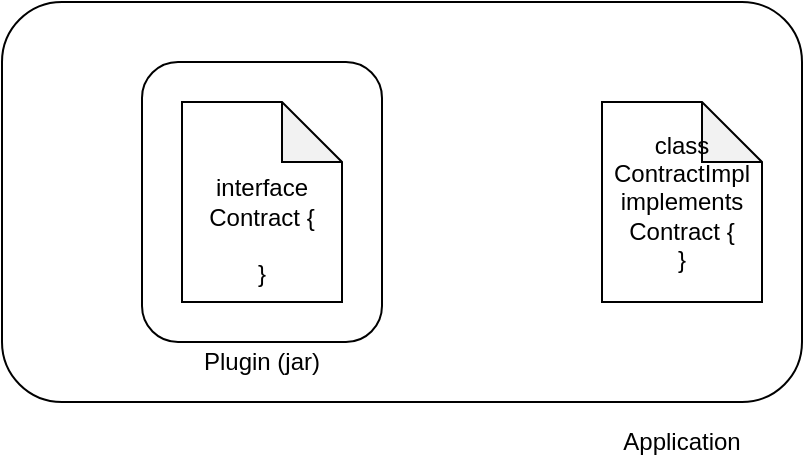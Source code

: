 <mxfile version="12.8.4" type="device"><diagram id="xEgllMBYmrL0_Mz46E4a" name="Page-1"><mxGraphModel dx="868" dy="401" grid="1" gridSize="10" guides="1" tooltips="1" connect="1" arrows="1" fold="1" page="1" pageScale="1" pageWidth="827" pageHeight="1169" math="0" shadow="0"><root><mxCell id="0"/><mxCell id="1" parent="0"/><mxCell id="AR8hkVIWsEK4cVLLsgTh-5" value="" style="rounded=1;whiteSpace=wrap;html=1;" vertex="1" parent="1"><mxGeometry x="40" y="80" width="400" height="200" as="geometry"/></mxCell><mxCell id="AR8hkVIWsEK4cVLLsgTh-1" value="" style="rounded=1;whiteSpace=wrap;html=1;" vertex="1" parent="1"><mxGeometry x="110" y="110" width="120" height="140" as="geometry"/></mxCell><mxCell id="AR8hkVIWsEK4cVLLsgTh-2" value="Plugin (jar)" style="text;html=1;strokeColor=none;fillColor=none;align=center;verticalAlign=middle;whiteSpace=wrap;rounded=0;" vertex="1" parent="1"><mxGeometry x="135" y="250" width="70" height="20" as="geometry"/></mxCell><mxCell id="AR8hkVIWsEK4cVLLsgTh-4" value="&lt;br&gt;&lt;br&gt;interface Contract {&lt;br&gt;&lt;br&gt;}" style="shape=note;whiteSpace=wrap;html=1;backgroundOutline=1;darkOpacity=0.05;" vertex="1" parent="1"><mxGeometry x="130" y="130" width="80" height="100" as="geometry"/></mxCell><mxCell id="AR8hkVIWsEK4cVLLsgTh-6" value="class ContractImpl implements Contract {&lt;br&gt;}" style="shape=note;whiteSpace=wrap;html=1;backgroundOutline=1;darkOpacity=0.05;" vertex="1" parent="1"><mxGeometry x="340" y="130" width="80" height="100" as="geometry"/></mxCell><mxCell id="AR8hkVIWsEK4cVLLsgTh-7" value="Application" style="text;html=1;strokeColor=none;fillColor=none;align=center;verticalAlign=middle;whiteSpace=wrap;rounded=0;" vertex="1" parent="1"><mxGeometry x="360" y="290" width="40" height="20" as="geometry"/></mxCell></root></mxGraphModel></diagram></mxfile>